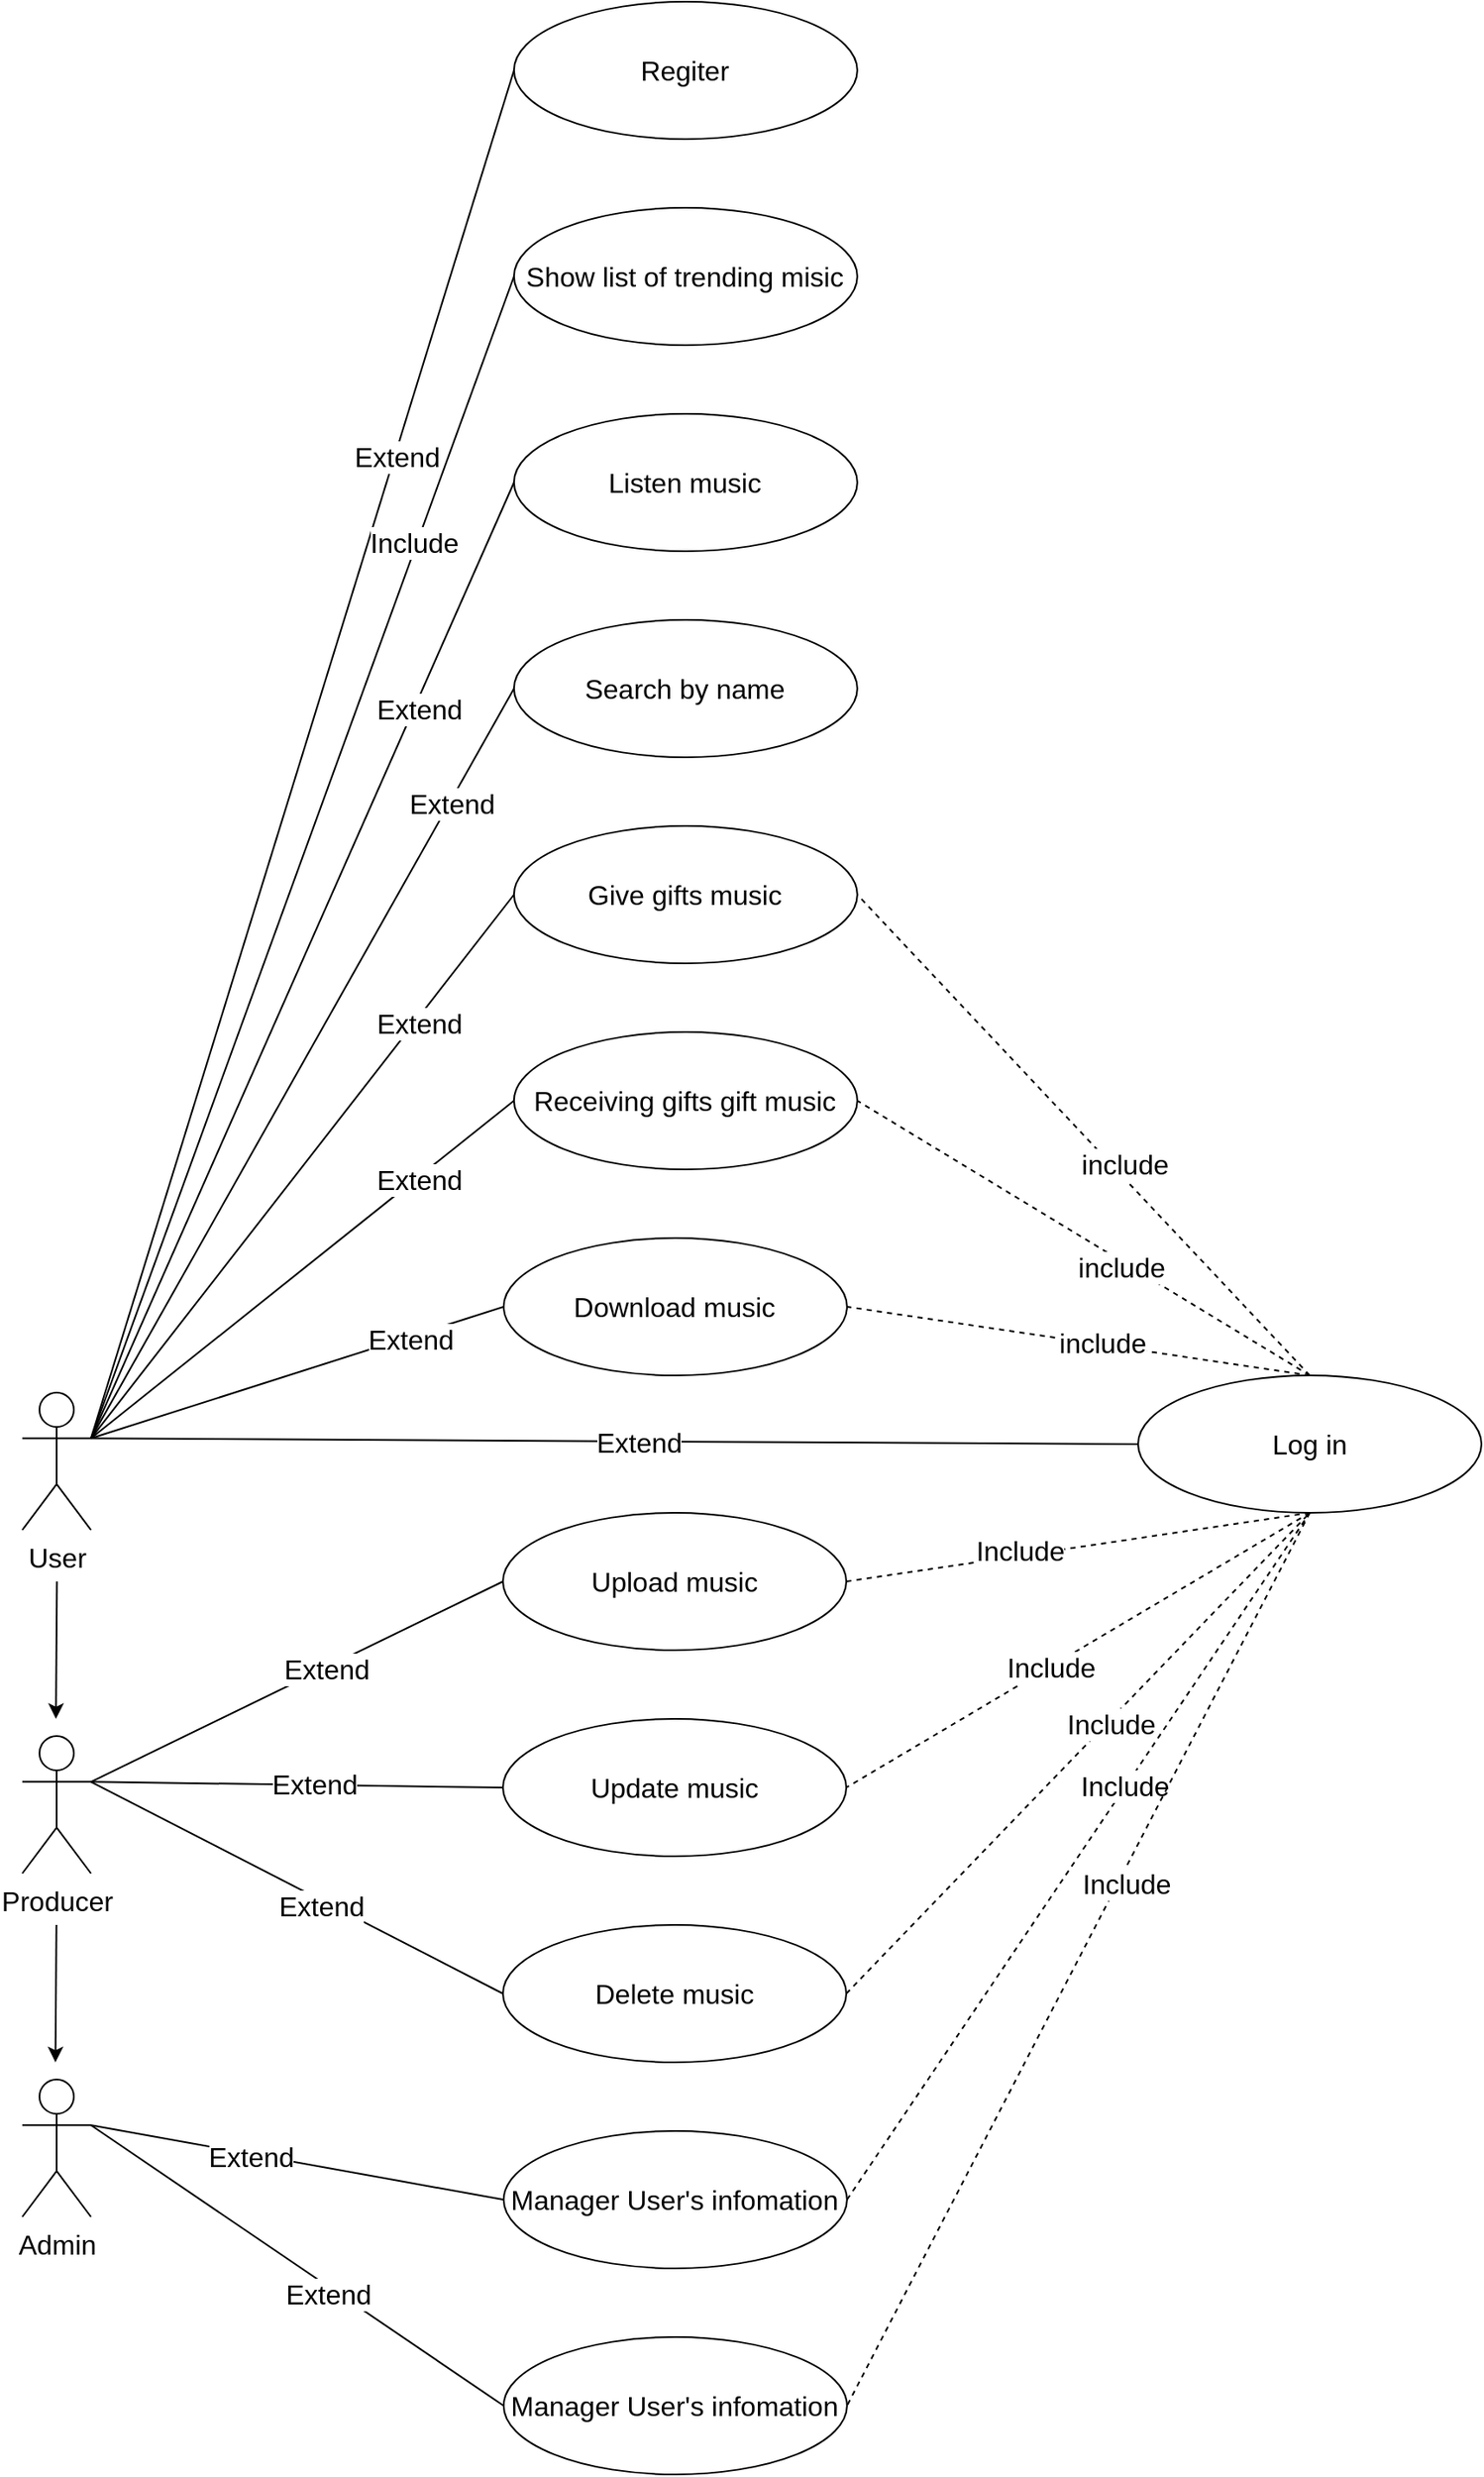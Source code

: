 <mxfile version="20.2.3" type="device"><diagram id="UMbM5ER4V4q8W0ScJnpM" name="Page-1"><mxGraphModel dx="2048" dy="1813" grid="1" gridSize="10" guides="1" tooltips="1" connect="1" arrows="1" fold="1" page="1" pageScale="1" pageWidth="827" pageHeight="1169" math="0" shadow="0"><root><mxCell id="0"/><mxCell id="1" parent="0"/><mxCell id="A45zFgNrH7-FzqW7jCcD-1" value="Listen music" style="ellipse;whiteSpace=wrap;html=1;fontSize=16;" parent="1" vertex="1"><mxGeometry x="206.42" y="80" width="200" height="80" as="geometry"/></mxCell><mxCell id="A45zFgNrH7-FzqW7jCcD-2" value="Search by name" style="ellipse;whiteSpace=wrap;html=1;fontSize=16;" parent="1" vertex="1"><mxGeometry x="206.42" y="200" width="200" height="80" as="geometry"/></mxCell><mxCell id="A45zFgNrH7-FzqW7jCcD-4" value="Give gifts music" style="ellipse;whiteSpace=wrap;html=1;fontSize=16;" parent="1" vertex="1"><mxGeometry x="206.42" y="320" width="200" height="80" as="geometry"/></mxCell><mxCell id="A45zFgNrH7-FzqW7jCcD-6" value="User" style="shape=umlActor;verticalLabelPosition=bottom;verticalAlign=top;html=1;outlineConnect=0;fontSize=16;" parent="1" vertex="1"><mxGeometry x="-80" y="650" width="40" height="80" as="geometry"/></mxCell><mxCell id="A45zFgNrH7-FzqW7jCcD-8" value="Admin" style="shape=umlActor;verticalLabelPosition=bottom;verticalAlign=top;html=1;outlineConnect=0;fontSize=16;" parent="1" vertex="1"><mxGeometry x="-80" y="1050" width="40" height="80" as="geometry"/></mxCell><mxCell id="hxsyDArrqj5H6DVviml2-7" value="Log in" style="ellipse;whiteSpace=wrap;html=1;fontSize=16;" parent="1" vertex="1"><mxGeometry x="570" y="640" width="200" height="80" as="geometry"/></mxCell><mxCell id="hxsyDArrqj5H6DVviml2-8" value="Regiter" style="ellipse;whiteSpace=wrap;html=1;fontSize=16;" parent="1" vertex="1"><mxGeometry x="206.42" y="-160" width="200" height="80" as="geometry"/></mxCell><mxCell id="8XuHrimBP1wr2A5lehGl-7" value="" style="endArrow=none;html=1;rounded=0;entryX=0;entryY=0.5;entryDx=0;entryDy=0;exitX=1;exitY=0.333;exitDx=0;exitDy=0;exitPerimeter=0;fontSize=16;" parent="1" source="A45zFgNrH7-FzqW7jCcD-6" target="hxsyDArrqj5H6DVviml2-8" edge="1"><mxGeometry width="50" height="50" relative="1" as="geometry"><mxPoint x="150" y="390" as="sourcePoint"/><mxPoint x="200" y="340" as="targetPoint"/></mxGeometry></mxCell><mxCell id="8XuHrimBP1wr2A5lehGl-63" value="Extend" style="edgeLabel;html=1;align=center;verticalAlign=middle;resizable=0;points=[];fontSize=16;" parent="8XuHrimBP1wr2A5lehGl-7" vertex="1" connectable="0"><mxGeometry x="0.435" y="-1" relative="1" as="geometry"><mxPoint as="offset"/></mxGeometry></mxCell><mxCell id="8XuHrimBP1wr2A5lehGl-8" value="" style="endArrow=none;html=1;rounded=0;entryX=0;entryY=0.5;entryDx=0;entryDy=0;exitX=1;exitY=0.333;exitDx=0;exitDy=0;exitPerimeter=0;fontSize=16;" parent="1" source="A45zFgNrH7-FzqW7jCcD-6" target="A45zFgNrH7-FzqW7jCcD-2" edge="1"><mxGeometry width="50" height="50" relative="1" as="geometry"><mxPoint x="80" y="280" as="sourcePoint"/><mxPoint x="330" y="90" as="targetPoint"/></mxGeometry></mxCell><mxCell id="8XuHrimBP1wr2A5lehGl-65" value="Extend" style="edgeLabel;html=1;align=center;verticalAlign=middle;resizable=0;points=[];fontSize=16;" parent="8XuHrimBP1wr2A5lehGl-8" vertex="1" connectable="0"><mxGeometry x="0.696" y="-1" relative="1" as="geometry"><mxPoint as="offset"/></mxGeometry></mxCell><mxCell id="8XuHrimBP1wr2A5lehGl-9" value="" style="endArrow=none;html=1;rounded=0;entryX=0;entryY=0.5;entryDx=0;entryDy=0;exitX=1;exitY=0.333;exitDx=0;exitDy=0;exitPerimeter=0;fontSize=16;" parent="1" source="A45zFgNrH7-FzqW7jCcD-6" target="A45zFgNrH7-FzqW7jCcD-1" edge="1"><mxGeometry width="50" height="50" relative="1" as="geometry"><mxPoint x="90.0" y="436.667" as="sourcePoint"/><mxPoint x="330" y="240" as="targetPoint"/></mxGeometry></mxCell><mxCell id="8XuHrimBP1wr2A5lehGl-64" value="Extend" style="edgeLabel;html=1;align=center;verticalAlign=middle;resizable=0;points=[];fontSize=16;" parent="8XuHrimBP1wr2A5lehGl-9" vertex="1" connectable="0"><mxGeometry x="0.529" y="-2" relative="1" as="geometry"><mxPoint as="offset"/></mxGeometry></mxCell><mxCell id="8XuHrimBP1wr2A5lehGl-10" value="" style="endArrow=none;html=1;rounded=0;entryX=0;entryY=0.5;entryDx=0;entryDy=0;exitX=1;exitY=0.333;exitDx=0;exitDy=0;exitPerimeter=0;fontSize=16;" parent="1" source="A45zFgNrH7-FzqW7jCcD-6" target="hxsyDArrqj5H6DVviml2-7" edge="1"><mxGeometry width="50" height="50" relative="1" as="geometry"><mxPoint x="80" y="280" as="sourcePoint"/><mxPoint x="380" y="550" as="targetPoint"/></mxGeometry></mxCell><mxCell id="8XuHrimBP1wr2A5lehGl-69" value="Extend" style="edgeLabel;html=1;align=center;verticalAlign=middle;resizable=0;points=[];fontSize=16;" parent="8XuHrimBP1wr2A5lehGl-10" vertex="1" connectable="0"><mxGeometry x="0.044" relative="1" as="geometry"><mxPoint as="offset"/></mxGeometry></mxCell><mxCell id="8XuHrimBP1wr2A5lehGl-11" value="Manager User's infomation" style="ellipse;whiteSpace=wrap;html=1;fontSize=16;" parent="1" vertex="1"><mxGeometry x="200.42" y="1080" width="200" height="80" as="geometry"/></mxCell><mxCell id="8XuHrimBP1wr2A5lehGl-12" value="" style="endArrow=none;html=1;rounded=0;entryX=1;entryY=0.333;entryDx=0;entryDy=0;entryPerimeter=0;exitX=0;exitY=0.5;exitDx=0;exitDy=0;fontSize=16;" parent="1" source="A45zFgNrH7-FzqW7jCcD-5" target="A45zFgNrH7-FzqW7jCcD-6" edge="1"><mxGeometry width="50" height="50" relative="1" as="geometry"><mxPoint x="50" y="700" as="sourcePoint"/><mxPoint x="100" y="650" as="targetPoint"/></mxGeometry></mxCell><mxCell id="8XuHrimBP1wr2A5lehGl-68" value="Extend" style="edgeLabel;html=1;align=center;verticalAlign=middle;resizable=0;points=[];fontSize=16;" parent="8XuHrimBP1wr2A5lehGl-12" vertex="1" connectable="0"><mxGeometry x="-0.543" y="1" relative="1" as="geometry"><mxPoint as="offset"/></mxGeometry></mxCell><mxCell id="8XuHrimBP1wr2A5lehGl-15" value="" style="endArrow=none;html=1;rounded=0;entryX=1;entryY=0.333;entryDx=0;entryDy=0;entryPerimeter=0;exitX=0;exitY=0.5;exitDx=0;exitDy=0;fontSize=16;" parent="1" source="A45zFgNrH7-FzqW7jCcD-4" target="A45zFgNrH7-FzqW7jCcD-6" edge="1"><mxGeometry width="50" height="50" relative="1" as="geometry"><mxPoint x="130" y="680" as="sourcePoint"/><mxPoint x="180" y="630" as="targetPoint"/></mxGeometry></mxCell><mxCell id="8XuHrimBP1wr2A5lehGl-66" value="Extend" style="edgeLabel;html=1;align=center;verticalAlign=middle;resizable=0;points=[];fontSize=16;" parent="8XuHrimBP1wr2A5lehGl-15" vertex="1" connectable="0"><mxGeometry x="-0.535" y="1" relative="1" as="geometry"><mxPoint x="1" as="offset"/></mxGeometry></mxCell><mxCell id="8XuHrimBP1wr2A5lehGl-17" value="" style="endArrow=none;dashed=1;html=1;rounded=0;entryX=1;entryY=0.5;entryDx=0;entryDy=0;exitX=0.5;exitY=0;exitDx=0;exitDy=0;fontSize=16;" parent="1" source="hxsyDArrqj5H6DVviml2-7" target="A45zFgNrH7-FzqW7jCcD-5" edge="1"><mxGeometry width="50" height="50" relative="1" as="geometry"><mxPoint x="470" y="510" as="sourcePoint"/><mxPoint x="850" y="390" as="targetPoint"/></mxGeometry></mxCell><mxCell id="8XuHrimBP1wr2A5lehGl-57" value="include" style="edgeLabel;html=1;align=center;verticalAlign=middle;resizable=0;points=[];fontSize=16;" parent="8XuHrimBP1wr2A5lehGl-17" vertex="1" connectable="0"><mxGeometry x="-0.101" y="-1" relative="1" as="geometry"><mxPoint as="offset"/></mxGeometry></mxCell><mxCell id="8XuHrimBP1wr2A5lehGl-18" value="" style="endArrow=none;dashed=1;html=1;rounded=0;exitX=0.5;exitY=0;exitDx=0;exitDy=0;entryX=1;entryY=0.5;entryDx=0;entryDy=0;fontSize=16;" parent="1" source="hxsyDArrqj5H6DVviml2-7" target="A45zFgNrH7-FzqW7jCcD-4" edge="1"><mxGeometry width="50" height="50" relative="1" as="geometry"><mxPoint x="600" y="800" as="sourcePoint"/><mxPoint x="620" y="450" as="targetPoint"/></mxGeometry></mxCell><mxCell id="8XuHrimBP1wr2A5lehGl-54" value="include" style="edgeLabel;html=1;align=center;verticalAlign=middle;resizable=0;points=[];fontSize=16;" parent="8XuHrimBP1wr2A5lehGl-18" vertex="1" connectable="0"><mxGeometry x="-0.148" y="-6" relative="1" as="geometry"><mxPoint as="offset"/></mxGeometry></mxCell><mxCell id="8XuHrimBP1wr2A5lehGl-24" value="" style="endArrow=none;html=1;rounded=0;entryX=0;entryY=0.5;entryDx=0;entryDy=0;exitX=1;exitY=0.333;exitDx=0;exitDy=0;exitPerimeter=0;fontSize=16;" parent="1" source="A45zFgNrH7-FzqW7jCcD-8" target="8XuHrimBP1wr2A5lehGl-11" edge="1"><mxGeometry width="50" height="50" relative="1" as="geometry"><mxPoint x="170" y="1320" as="sourcePoint"/><mxPoint x="220" y="1270" as="targetPoint"/></mxGeometry></mxCell><mxCell id="8XuHrimBP1wr2A5lehGl-77" value="Extend" style="edgeLabel;html=1;align=center;verticalAlign=middle;resizable=0;points=[];fontSize=16;" parent="8XuHrimBP1wr2A5lehGl-24" vertex="1" connectable="0"><mxGeometry x="-0.227" y="-1" relative="1" as="geometry"><mxPoint as="offset"/></mxGeometry></mxCell><mxCell id="8XuHrimBP1wr2A5lehGl-26" value="" style="endArrow=none;dashed=1;html=1;rounded=0;entryX=0.5;entryY=1;entryDx=0;entryDy=0;exitX=1;exitY=0.5;exitDx=0;exitDy=0;fontSize=16;" parent="1" source="8XuHrimBP1wr2A5lehGl-11" target="hxsyDArrqj5H6DVviml2-7" edge="1"><mxGeometry width="50" height="50" relative="1" as="geometry"><mxPoint x="550" y="870" as="sourcePoint"/><mxPoint x="600" y="820" as="targetPoint"/></mxGeometry></mxCell><mxCell id="8XuHrimBP1wr2A5lehGl-62" value="Include" style="edgeLabel;html=1;align=center;verticalAlign=middle;resizable=0;points=[];fontSize=16;" parent="8XuHrimBP1wr2A5lehGl-26" vertex="1" connectable="0"><mxGeometry x="0.203" y="1" relative="1" as="geometry"><mxPoint as="offset"/></mxGeometry></mxCell><mxCell id="8XuHrimBP1wr2A5lehGl-34" value="Producer" style="shape=umlActor;verticalLabelPosition=bottom;verticalAlign=top;html=1;outlineConnect=0;fontSize=16;" parent="1" vertex="1"><mxGeometry x="-80" y="850" width="40" height="80" as="geometry"/></mxCell><mxCell id="8XuHrimBP1wr2A5lehGl-38" value="Upload music" style="ellipse;whiteSpace=wrap;html=1;fontSize=16;" parent="1" vertex="1"><mxGeometry x="200" y="720" width="200" height="80" as="geometry"/></mxCell><mxCell id="8XuHrimBP1wr2A5lehGl-39" value="" style="endArrow=none;html=1;rounded=0;entryX=0;entryY=0.5;entryDx=0;entryDy=0;exitX=1;exitY=0.333;exitDx=0;exitDy=0;exitPerimeter=0;fontSize=16;" parent="1" source="8XuHrimBP1wr2A5lehGl-34" target="8XuHrimBP1wr2A5lehGl-38" edge="1"><mxGeometry width="50" height="50" relative="1" as="geometry"><mxPoint x="30.0" y="986.667" as="sourcePoint"/><mxPoint x="420" y="870" as="targetPoint"/></mxGeometry></mxCell><mxCell id="8XuHrimBP1wr2A5lehGl-74" value="Extend" style="edgeLabel;html=1;align=center;verticalAlign=middle;resizable=0;points=[];fontSize=16;" parent="8XuHrimBP1wr2A5lehGl-39" vertex="1" connectable="0"><mxGeometry x="0.135" relative="1" as="geometry"><mxPoint as="offset"/></mxGeometry></mxCell><mxCell id="8XuHrimBP1wr2A5lehGl-40" value="" style="endArrow=none;dashed=1;html=1;rounded=0;entryX=0.5;entryY=1;entryDx=0;entryDy=0;exitX=1;exitY=0.5;exitDx=0;exitDy=0;fontSize=16;" parent="1" source="8XuHrimBP1wr2A5lehGl-38" target="hxsyDArrqj5H6DVviml2-7" edge="1"><mxGeometry width="50" height="50" relative="1" as="geometry"><mxPoint x="650" y="1030" as="sourcePoint"/><mxPoint x="460.711" y="1071.716" as="targetPoint"/></mxGeometry></mxCell><mxCell id="8XuHrimBP1wr2A5lehGl-58" value="Include" style="edgeLabel;html=1;align=center;verticalAlign=middle;resizable=0;points=[];fontSize=16;" parent="8XuHrimBP1wr2A5lehGl-40" vertex="1" connectable="0"><mxGeometry x="-0.253" y="3" relative="1" as="geometry"><mxPoint as="offset"/></mxGeometry></mxCell><mxCell id="8XuHrimBP1wr2A5lehGl-41" value="" style="endArrow=classic;html=1;rounded=0;fontSize=16;" parent="1" edge="1"><mxGeometry width="50" height="50" relative="1" as="geometry"><mxPoint x="-59.84" y="760" as="sourcePoint"/><mxPoint x="-60.42" y="840" as="targetPoint"/></mxGeometry></mxCell><mxCell id="8XuHrimBP1wr2A5lehGl-43" value="Update music" style="ellipse;whiteSpace=wrap;html=1;fontSize=16;" parent="1" vertex="1"><mxGeometry x="200" y="840" width="200" height="80" as="geometry"/></mxCell><mxCell id="8XuHrimBP1wr2A5lehGl-44" value="" style="endArrow=none;html=1;rounded=0;entryX=1;entryY=0.333;entryDx=0;entryDy=0;entryPerimeter=0;exitX=0;exitY=0.5;exitDx=0;exitDy=0;fontSize=16;" parent="1" source="8XuHrimBP1wr2A5lehGl-43" target="8XuHrimBP1wr2A5lehGl-34" edge="1"><mxGeometry width="50" height="50" relative="1" as="geometry"><mxPoint x="190" y="1080" as="sourcePoint"/><mxPoint x="240" y="1030" as="targetPoint"/></mxGeometry></mxCell><mxCell id="8XuHrimBP1wr2A5lehGl-75" value="Extend" style="edgeLabel;html=1;align=center;verticalAlign=middle;resizable=0;points=[];fontSize=16;" parent="8XuHrimBP1wr2A5lehGl-44" vertex="1" connectable="0"><mxGeometry x="-0.083" y="-1" relative="1" as="geometry"><mxPoint as="offset"/></mxGeometry></mxCell><mxCell id="8XuHrimBP1wr2A5lehGl-45" value="" style="endArrow=none;dashed=1;html=1;rounded=0;entryX=1;entryY=0.5;entryDx=0;entryDy=0;exitX=0.5;exitY=1;exitDx=0;exitDy=0;fontSize=16;" parent="1" source="hxsyDArrqj5H6DVviml2-7" target="8XuHrimBP1wr2A5lehGl-43" edge="1"><mxGeometry width="50" height="50" relative="1" as="geometry"><mxPoint x="810" y="790" as="sourcePoint"/><mxPoint x="860" y="740" as="targetPoint"/></mxGeometry></mxCell><mxCell id="8XuHrimBP1wr2A5lehGl-60" value="Include" style="edgeLabel;html=1;align=center;verticalAlign=middle;resizable=0;points=[];fontSize=16;" parent="8XuHrimBP1wr2A5lehGl-45" vertex="1" connectable="0"><mxGeometry x="0.117" relative="1" as="geometry"><mxPoint as="offset"/></mxGeometry></mxCell><mxCell id="8XuHrimBP1wr2A5lehGl-46" value="Delete music" style="ellipse;whiteSpace=wrap;html=1;fontSize=16;" parent="1" vertex="1"><mxGeometry x="200" y="960" width="200" height="80" as="geometry"/></mxCell><mxCell id="8XuHrimBP1wr2A5lehGl-47" value="" style="endArrow=none;html=1;rounded=0;entryX=1;entryY=0.333;entryDx=0;entryDy=0;entryPerimeter=0;exitX=0;exitY=0.5;exitDx=0;exitDy=0;fontSize=16;" parent="1" source="8XuHrimBP1wr2A5lehGl-46" target="8XuHrimBP1wr2A5lehGl-34" edge="1"><mxGeometry width="50" height="50" relative="1" as="geometry"><mxPoint x="930" y="950" as="sourcePoint"/><mxPoint x="980" y="900" as="targetPoint"/></mxGeometry></mxCell><mxCell id="8XuHrimBP1wr2A5lehGl-76" value="Extend" style="edgeLabel;html=1;align=center;verticalAlign=middle;resizable=0;points=[];fontSize=16;" parent="8XuHrimBP1wr2A5lehGl-47" vertex="1" connectable="0"><mxGeometry x="-0.13" y="3" relative="1" as="geometry"><mxPoint as="offset"/></mxGeometry></mxCell><mxCell id="8XuHrimBP1wr2A5lehGl-48" value="" style="endArrow=none;dashed=1;html=1;rounded=0;entryX=0.5;entryY=1;entryDx=0;entryDy=0;exitX=1;exitY=0.5;exitDx=0;exitDy=0;fontSize=16;" parent="1" source="8XuHrimBP1wr2A5lehGl-46" target="hxsyDArrqj5H6DVviml2-7" edge="1"><mxGeometry width="50" height="50" relative="1" as="geometry"><mxPoint x="670" y="930" as="sourcePoint"/><mxPoint x="720" y="880" as="targetPoint"/></mxGeometry></mxCell><mxCell id="8XuHrimBP1wr2A5lehGl-61" value="Include" style="edgeLabel;html=1;align=center;verticalAlign=middle;resizable=0;points=[];fontSize=16;" parent="8XuHrimBP1wr2A5lehGl-48" vertex="1" connectable="0"><mxGeometry x="0.13" y="-1" relative="1" as="geometry"><mxPoint as="offset"/></mxGeometry></mxCell><mxCell id="A45zFgNrH7-FzqW7jCcD-5" value="Download music" style="ellipse;whiteSpace=wrap;html=1;fontSize=16;" parent="1" vertex="1"><mxGeometry x="200.42" y="560" width="200" height="80" as="geometry"/></mxCell><mxCell id="8XuHrimBP1wr2A5lehGl-50" value="Receiving gifts gift music" style="ellipse;whiteSpace=wrap;html=1;fontSize=16;" parent="1" vertex="1"><mxGeometry x="206.42" y="440" width="200" height="80" as="geometry"/></mxCell><mxCell id="8XuHrimBP1wr2A5lehGl-51" value="" style="endArrow=none;html=1;rounded=0;entryX=0;entryY=0.5;entryDx=0;entryDy=0;exitX=1;exitY=0.333;exitDx=0;exitDy=0;exitPerimeter=0;fontSize=16;" parent="1" source="A45zFgNrH7-FzqW7jCcD-6" target="8XuHrimBP1wr2A5lehGl-50" edge="1"><mxGeometry width="50" height="50" relative="1" as="geometry"><mxPoint x="240" y="610" as="sourcePoint"/><mxPoint x="290" y="560" as="targetPoint"/></mxGeometry></mxCell><mxCell id="8XuHrimBP1wr2A5lehGl-67" value="Extend" style="edgeLabel;html=1;align=center;verticalAlign=middle;resizable=0;points=[];fontSize=16;" parent="8XuHrimBP1wr2A5lehGl-51" vertex="1" connectable="0"><mxGeometry x="0.542" y="-2" relative="1" as="geometry"><mxPoint y="-1" as="offset"/></mxGeometry></mxCell><mxCell id="8XuHrimBP1wr2A5lehGl-52" value="" style="endArrow=none;dashed=1;html=1;rounded=0;entryX=1;entryY=0.5;entryDx=0;entryDy=0;exitX=0.5;exitY=0;exitDx=0;exitDy=0;fontSize=16;" parent="1" source="hxsyDArrqj5H6DVviml2-7" target="8XuHrimBP1wr2A5lehGl-50" edge="1"><mxGeometry width="50" height="50" relative="1" as="geometry"><mxPoint x="550" y="570" as="sourcePoint"/><mxPoint x="600" y="520" as="targetPoint"/></mxGeometry></mxCell><mxCell id="8XuHrimBP1wr2A5lehGl-55" value="include" style="edgeLabel;html=1;align=center;verticalAlign=middle;resizable=0;points=[];fontSize=16;" parent="8XuHrimBP1wr2A5lehGl-52" vertex="1" connectable="0"><mxGeometry x="-0.175" y="4" relative="1" as="geometry"><mxPoint y="-1" as="offset"/></mxGeometry></mxCell><mxCell id="8XuHrimBP1wr2A5lehGl-71" value="Show list of trending misic" style="ellipse;whiteSpace=wrap;html=1;fontSize=16;" parent="1" vertex="1"><mxGeometry x="206.42" y="-40" width="200" height="80" as="geometry"/></mxCell><mxCell id="8XuHrimBP1wr2A5lehGl-72" value="" style="endArrow=none;html=1;rounded=0;entryX=0;entryY=0.5;entryDx=0;entryDy=0;exitX=1;exitY=0.333;exitDx=0;exitDy=0;exitPerimeter=0;fontSize=16;" parent="1" source="A45zFgNrH7-FzqW7jCcD-6" target="8XuHrimBP1wr2A5lehGl-71" edge="1"><mxGeometry width="50" height="50" relative="1" as="geometry"><mxPoint y="210" as="sourcePoint"/><mxPoint x="50" y="160" as="targetPoint"/></mxGeometry></mxCell><mxCell id="8XuHrimBP1wr2A5lehGl-73" value="Include" style="edgeLabel;html=1;align=center;verticalAlign=middle;resizable=0;points=[];fontSize=16;" parent="8XuHrimBP1wr2A5lehGl-72" vertex="1" connectable="0"><mxGeometry x="0.541" y="2" relative="1" as="geometry"><mxPoint as="offset"/></mxGeometry></mxCell><mxCell id="8XuHrimBP1wr2A5lehGl-79" value="" style="endArrow=classic;html=1;rounded=0;fontSize=16;" parent="1" edge="1"><mxGeometry width="50" height="50" relative="1" as="geometry"><mxPoint x="-60.13" y="960" as="sourcePoint"/><mxPoint x="-60.71" y="1040" as="targetPoint"/></mxGeometry></mxCell><mxCell id="OUGqk2DXQtQx37WCfbvm-1" value="Manager User's infomation" style="ellipse;whiteSpace=wrap;html=1;fontSize=16;" vertex="1" parent="1"><mxGeometry x="200.42" y="1200" width="200" height="80" as="geometry"/></mxCell><mxCell id="OUGqk2DXQtQx37WCfbvm-2" value="" style="endArrow=none;html=1;rounded=0;entryX=1;entryY=0.333;entryDx=0;entryDy=0;entryPerimeter=0;exitX=0;exitY=0.5;exitDx=0;exitDy=0;fontSize=16;" edge="1" parent="1" source="OUGqk2DXQtQx37WCfbvm-1" target="A45zFgNrH7-FzqW7jCcD-8"><mxGeometry width="50" height="50" relative="1" as="geometry"><mxPoint y="1280" as="sourcePoint"/><mxPoint x="50" y="1230" as="targetPoint"/></mxGeometry></mxCell><mxCell id="OUGqk2DXQtQx37WCfbvm-3" value="Extend" style="edgeLabel;html=1;align=center;verticalAlign=middle;resizable=0;points=[];fontSize=16;" vertex="1" connectable="0" parent="OUGqk2DXQtQx37WCfbvm-2"><mxGeometry x="-0.162" y="4" relative="1" as="geometry"><mxPoint as="offset"/></mxGeometry></mxCell><mxCell id="OUGqk2DXQtQx37WCfbvm-4" value="" style="endArrow=none;dashed=1;html=1;rounded=0;entryX=1;entryY=0.5;entryDx=0;entryDy=0;exitX=0.5;exitY=1;exitDx=0;exitDy=0;fontSize=16;" edge="1" parent="1" source="hxsyDArrqj5H6DVviml2-7" target="OUGqk2DXQtQx37WCfbvm-1"><mxGeometry width="50" height="50" relative="1" as="geometry"><mxPoint x="260" y="950" as="sourcePoint"/><mxPoint x="310" y="900" as="targetPoint"/></mxGeometry></mxCell><mxCell id="OUGqk2DXQtQx37WCfbvm-5" value="Include" style="edgeLabel;html=1;align=center;verticalAlign=middle;resizable=0;points=[];fontSize=16;" vertex="1" connectable="0" parent="OUGqk2DXQtQx37WCfbvm-4"><mxGeometry x="-0.178" y="4" relative="1" as="geometry"><mxPoint as="offset"/></mxGeometry></mxCell></root></mxGraphModel></diagram></mxfile>